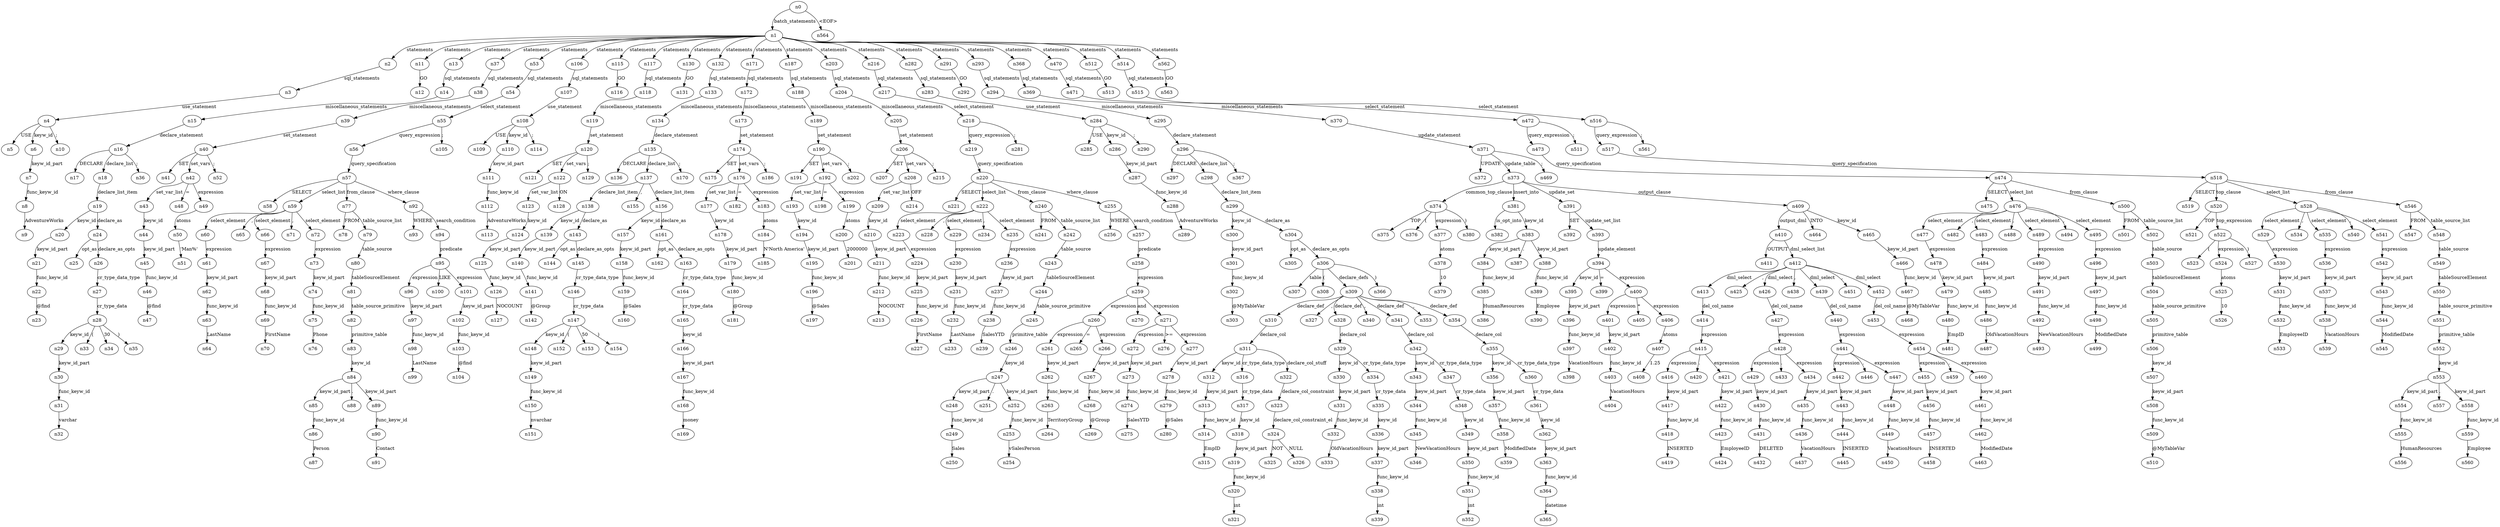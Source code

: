 digraph ParseTree {
  n0 -> n1 [label="batch_statements"];
  n1 -> n2 [label="statements"];
  n2 -> n3 [label="sql_statements"];
  n3 -> n4 [label="use_statement"];
  n4 -> n5 [label="USE"];
  n4 -> n6 [label="keyw_id"];
  n6 -> n7 [label="keyw_id_part"];
  n7 -> n8 [label="func_keyw_id"];
  n8 -> n9 [label="AdventureWorks"];
  n4 -> n10 [label=";"];
  n1 -> n11 [label="statements"];
  n11 -> n12 [label="GO"];
  n1 -> n13 [label="statements"];
  n13 -> n14 [label="sql_statements"];
  n14 -> n15 [label="miscellaneous_statements"];
  n15 -> n16 [label="declare_statement"];
  n16 -> n17 [label="DECLARE"];
  n16 -> n18 [label="declare_list"];
  n18 -> n19 [label="declare_list_item"];
  n19 -> n20 [label="keyw_id"];
  n20 -> n21 [label="keyw_id_part"];
  n21 -> n22 [label="func_keyw_id"];
  n22 -> n23 [label="@find"];
  n19 -> n24 [label="declare_as"];
  n24 -> n25 [label="opt_as"];
  n24 -> n26 [label="declare_as_opts"];
  n26 -> n27 [label="cr_type_data_type"];
  n27 -> n28 [label="cr_type_data"];
  n28 -> n29 [label="keyw_id"];
  n29 -> n30 [label="keyw_id_part"];
  n30 -> n31 [label="func_keyw_id"];
  n31 -> n32 [label="varchar"];
  n28 -> n33 [label="("];
  n28 -> n34 [label="30"];
  n28 -> n35 [label=")"];
  n16 -> n36 [label=";"];
  n1 -> n37 [label="statements"];
  n37 -> n38 [label="sql_statements"];
  n38 -> n39 [label="miscellaneous_statements"];
  n39 -> n40 [label="set_statement"];
  n40 -> n41 [label="SET"];
  n40 -> n42 [label="set_vars"];
  n42 -> n43 [label="set_var_list"];
  n43 -> n44 [label="keyw_id"];
  n44 -> n45 [label="keyw_id_part"];
  n45 -> n46 [label="func_keyw_id"];
  n46 -> n47 [label="@find"];
  n42 -> n48 [label="="];
  n42 -> n49 [label="expression"];
  n49 -> n50 [label="atoms"];
  n50 -> n51 [label="'Man%'"];
  n40 -> n52 [label=";"];
  n1 -> n53 [label="statements"];
  n53 -> n54 [label="sql_statements"];
  n54 -> n55 [label="select_statement"];
  n55 -> n56 [label="query_expression"];
  n56 -> n57 [label="query_specification"];
  n57 -> n58 [label="SELECT"];
  n57 -> n59 [label="select_list"];
  n59 -> n60 [label="select_element"];
  n60 -> n61 [label="expression"];
  n61 -> n62 [label="keyw_id_part"];
  n62 -> n63 [label="func_keyw_id"];
  n63 -> n64 [label="LastName"];
  n59 -> n65 [label=","];
  n59 -> n66 [label="select_element"];
  n66 -> n67 [label="expression"];
  n67 -> n68 [label="keyw_id_part"];
  n68 -> n69 [label="func_keyw_id"];
  n69 -> n70 [label="FirstName"];
  n59 -> n71 [label=","];
  n59 -> n72 [label="select_element"];
  n72 -> n73 [label="expression"];
  n73 -> n74 [label="keyw_id_part"];
  n74 -> n75 [label="func_keyw_id"];
  n75 -> n76 [label="Phone"];
  n57 -> n77 [label="from_clause"];
  n77 -> n78 [label="FROM"];
  n77 -> n79 [label="table_source_list"];
  n79 -> n80 [label="table_source"];
  n80 -> n81 [label="tableSourceElement"];
  n81 -> n82 [label="table_source_primitive"];
  n82 -> n83 [label="primitive_table"];
  n83 -> n84 [label="keyw_id"];
  n84 -> n85 [label="keyw_id_part"];
  n85 -> n86 [label="func_keyw_id"];
  n86 -> n87 [label="Person"];
  n84 -> n88 [label="."];
  n84 -> n89 [label="keyw_id_part"];
  n89 -> n90 [label="func_keyw_id"];
  n90 -> n91 [label="Contact"];
  n57 -> n92 [label="where_clause"];
  n92 -> n93 [label="WHERE"];
  n92 -> n94 [label="search_condition"];
  n94 -> n95 [label="predicate"];
  n95 -> n96 [label="expression"];
  n96 -> n97 [label="keyw_id_part"];
  n97 -> n98 [label="func_keyw_id"];
  n98 -> n99 [label="LastName"];
  n95 -> n100 [label="LIKE"];
  n95 -> n101 [label="expression"];
  n101 -> n102 [label="keyw_id_part"];
  n102 -> n103 [label="func_keyw_id"];
  n103 -> n104 [label="@find"];
  n55 -> n105 [label=";"];
  n1 -> n106 [label="statements"];
  n106 -> n107 [label="sql_statements"];
  n107 -> n108 [label="use_statement"];
  n108 -> n109 [label="USE"];
  n108 -> n110 [label="keyw_id"];
  n110 -> n111 [label="keyw_id_part"];
  n111 -> n112 [label="func_keyw_id"];
  n112 -> n113 [label="AdventureWorks"];
  n108 -> n114 [label=";"];
  n1 -> n115 [label="statements"];
  n115 -> n116 [label="GO"];
  n1 -> n117 [label="statements"];
  n117 -> n118 [label="sql_statements"];
  n118 -> n119 [label="miscellaneous_statements"];
  n119 -> n120 [label="set_statement"];
  n120 -> n121 [label="SET"];
  n120 -> n122 [label="set_vars"];
  n122 -> n123 [label="set_var_list"];
  n123 -> n124 [label="keyw_id"];
  n124 -> n125 [label="keyw_id_part"];
  n125 -> n126 [label="func_keyw_id"];
  n126 -> n127 [label="NOCOUNT"];
  n122 -> n128 [label="ON"];
  n120 -> n129 [label=";"];
  n1 -> n130 [label="statements"];
  n130 -> n131 [label="GO"];
  n1 -> n132 [label="statements"];
  n132 -> n133 [label="sql_statements"];
  n133 -> n134 [label="miscellaneous_statements"];
  n134 -> n135 [label="declare_statement"];
  n135 -> n136 [label="DECLARE"];
  n135 -> n137 [label="declare_list"];
  n137 -> n138 [label="declare_list_item"];
  n138 -> n139 [label="keyw_id"];
  n139 -> n140 [label="keyw_id_part"];
  n140 -> n141 [label="func_keyw_id"];
  n141 -> n142 [label="@Group"];
  n138 -> n143 [label="declare_as"];
  n143 -> n144 [label="opt_as"];
  n143 -> n145 [label="declare_as_opts"];
  n145 -> n146 [label="cr_type_data_type"];
  n146 -> n147 [label="cr_type_data"];
  n147 -> n148 [label="keyw_id"];
  n148 -> n149 [label="keyw_id_part"];
  n149 -> n150 [label="func_keyw_id"];
  n150 -> n151 [label="nvarchar"];
  n147 -> n152 [label="("];
  n147 -> n153 [label="50"];
  n147 -> n154 [label=")"];
  n137 -> n155 [label=","];
  n137 -> n156 [label="declare_list_item"];
  n156 -> n157 [label="keyw_id"];
  n157 -> n158 [label="keyw_id_part"];
  n158 -> n159 [label="func_keyw_id"];
  n159 -> n160 [label="@Sales"];
  n156 -> n161 [label="declare_as"];
  n161 -> n162 [label="opt_as"];
  n161 -> n163 [label="declare_as_opts"];
  n163 -> n164 [label="cr_type_data_type"];
  n164 -> n165 [label="cr_type_data"];
  n165 -> n166 [label="keyw_id"];
  n166 -> n167 [label="keyw_id_part"];
  n167 -> n168 [label="func_keyw_id"];
  n168 -> n169 [label="money"];
  n135 -> n170 [label=";"];
  n1 -> n171 [label="statements"];
  n171 -> n172 [label="sql_statements"];
  n172 -> n173 [label="miscellaneous_statements"];
  n173 -> n174 [label="set_statement"];
  n174 -> n175 [label="SET"];
  n174 -> n176 [label="set_vars"];
  n176 -> n177 [label="set_var_list"];
  n177 -> n178 [label="keyw_id"];
  n178 -> n179 [label="keyw_id_part"];
  n179 -> n180 [label="func_keyw_id"];
  n180 -> n181 [label="@Group"];
  n176 -> n182 [label="="];
  n176 -> n183 [label="expression"];
  n183 -> n184 [label="atoms"];
  n184 -> n185 [label="N'North America'"];
  n174 -> n186 [label=";"];
  n1 -> n187 [label="statements"];
  n187 -> n188 [label="sql_statements"];
  n188 -> n189 [label="miscellaneous_statements"];
  n189 -> n190 [label="set_statement"];
  n190 -> n191 [label="SET"];
  n190 -> n192 [label="set_vars"];
  n192 -> n193 [label="set_var_list"];
  n193 -> n194 [label="keyw_id"];
  n194 -> n195 [label="keyw_id_part"];
  n195 -> n196 [label="func_keyw_id"];
  n196 -> n197 [label="@Sales"];
  n192 -> n198 [label="="];
  n192 -> n199 [label="expression"];
  n199 -> n200 [label="atoms"];
  n200 -> n201 [label="2000000"];
  n190 -> n202 [label=";"];
  n1 -> n203 [label="statements"];
  n203 -> n204 [label="sql_statements"];
  n204 -> n205 [label="miscellaneous_statements"];
  n205 -> n206 [label="set_statement"];
  n206 -> n207 [label="SET"];
  n206 -> n208 [label="set_vars"];
  n208 -> n209 [label="set_var_list"];
  n209 -> n210 [label="keyw_id"];
  n210 -> n211 [label="keyw_id_part"];
  n211 -> n212 [label="func_keyw_id"];
  n212 -> n213 [label="NOCOUNT"];
  n208 -> n214 [label="OFF"];
  n206 -> n215 [label=";"];
  n1 -> n216 [label="statements"];
  n216 -> n217 [label="sql_statements"];
  n217 -> n218 [label="select_statement"];
  n218 -> n219 [label="query_expression"];
  n219 -> n220 [label="query_specification"];
  n220 -> n221 [label="SELECT"];
  n220 -> n222 [label="select_list"];
  n222 -> n223 [label="select_element"];
  n223 -> n224 [label="expression"];
  n224 -> n225 [label="keyw_id_part"];
  n225 -> n226 [label="func_keyw_id"];
  n226 -> n227 [label="FirstName"];
  n222 -> n228 [label=","];
  n222 -> n229 [label="select_element"];
  n229 -> n230 [label="expression"];
  n230 -> n231 [label="keyw_id_part"];
  n231 -> n232 [label="func_keyw_id"];
  n232 -> n233 [label="LastName"];
  n222 -> n234 [label=","];
  n222 -> n235 [label="select_element"];
  n235 -> n236 [label="expression"];
  n236 -> n237 [label="keyw_id_part"];
  n237 -> n238 [label="func_keyw_id"];
  n238 -> n239 [label="SalesYTD"];
  n220 -> n240 [label="from_clause"];
  n240 -> n241 [label="FROM"];
  n240 -> n242 [label="table_source_list"];
  n242 -> n243 [label="table_source"];
  n243 -> n244 [label="tableSourceElement"];
  n244 -> n245 [label="table_source_primitive"];
  n245 -> n246 [label="primitive_table"];
  n246 -> n247 [label="keyw_id"];
  n247 -> n248 [label="keyw_id_part"];
  n248 -> n249 [label="func_keyw_id"];
  n249 -> n250 [label="Sales"];
  n247 -> n251 [label="."];
  n247 -> n252 [label="keyw_id_part"];
  n252 -> n253 [label="func_keyw_id"];
  n253 -> n254 [label="vSalesPerson"];
  n220 -> n255 [label="where_clause"];
  n255 -> n256 [label="WHERE"];
  n255 -> n257 [label="search_condition"];
  n257 -> n258 [label="predicate"];
  n258 -> n259 [label="expression"];
  n259 -> n260 [label="expression"];
  n260 -> n261 [label="expression"];
  n261 -> n262 [label="keyw_id_part"];
  n262 -> n263 [label="func_keyw_id"];
  n263 -> n264 [label="TerritoryGroup"];
  n260 -> n265 [label="="];
  n260 -> n266 [label="expression"];
  n266 -> n267 [label="keyw_id_part"];
  n267 -> n268 [label="func_keyw_id"];
  n268 -> n269 [label="@Group"];
  n259 -> n270 [label="and"];
  n259 -> n271 [label="expression"];
  n271 -> n272 [label="expression"];
  n272 -> n273 [label="keyw_id_part"];
  n273 -> n274 [label="func_keyw_id"];
  n274 -> n275 [label="SalesYTD"];
  n271 -> n276 [label=">="];
  n271 -> n277 [label="expression"];
  n277 -> n278 [label="keyw_id_part"];
  n278 -> n279 [label="func_keyw_id"];
  n279 -> n280 [label="@Sales"];
  n218 -> n281 [label=";"];
  n1 -> n282 [label="statements"];
  n282 -> n283 [label="sql_statements"];
  n283 -> n284 [label="use_statement"];
  n284 -> n285 [label="USE"];
  n284 -> n286 [label="keyw_id"];
  n286 -> n287 [label="keyw_id_part"];
  n287 -> n288 [label="func_keyw_id"];
  n288 -> n289 [label="AdventureWorks"];
  n284 -> n290 [label=";"];
  n1 -> n291 [label="statements"];
  n291 -> n292 [label="GO"];
  n1 -> n293 [label="statements"];
  n293 -> n294 [label="sql_statements"];
  n294 -> n295 [label="miscellaneous_statements"];
  n295 -> n296 [label="declare_statement"];
  n296 -> n297 [label="DECLARE"];
  n296 -> n298 [label="declare_list"];
  n298 -> n299 [label="declare_list_item"];
  n299 -> n300 [label="keyw_id"];
  n300 -> n301 [label="keyw_id_part"];
  n301 -> n302 [label="func_keyw_id"];
  n302 -> n303 [label="@MyTableVar"];
  n299 -> n304 [label="declare_as"];
  n304 -> n305 [label="opt_as"];
  n304 -> n306 [label="declare_as_opts"];
  n306 -> n307 [label="table"];
  n306 -> n308 [label="("];
  n306 -> n309 [label="declare_defs"];
  n309 -> n310 [label="declare_def"];
  n310 -> n311 [label="declare_col"];
  n311 -> n312 [label="keyw_id"];
  n312 -> n313 [label="keyw_id_part"];
  n313 -> n314 [label="func_keyw_id"];
  n314 -> n315 [label="EmpID"];
  n311 -> n316 [label="cr_type_data_type"];
  n316 -> n317 [label="cr_type_data"];
  n317 -> n318 [label="keyw_id"];
  n318 -> n319 [label="keyw_id_part"];
  n319 -> n320 [label="func_keyw_id"];
  n320 -> n321 [label="int"];
  n311 -> n322 [label="declare_col_stuff"];
  n322 -> n323 [label="declare_col_constraint"];
  n323 -> n324 [label="declare_col_constraint_el"];
  n324 -> n325 [label="NOT"];
  n324 -> n326 [label="NULL"];
  n309 -> n327 [label=","];
  n309 -> n328 [label="declare_def"];
  n328 -> n329 [label="declare_col"];
  n329 -> n330 [label="keyw_id"];
  n330 -> n331 [label="keyw_id_part"];
  n331 -> n332 [label="func_keyw_id"];
  n332 -> n333 [label="OldVacationHours"];
  n329 -> n334 [label="cr_type_data_type"];
  n334 -> n335 [label="cr_type_data"];
  n335 -> n336 [label="keyw_id"];
  n336 -> n337 [label="keyw_id_part"];
  n337 -> n338 [label="func_keyw_id"];
  n338 -> n339 [label="int"];
  n309 -> n340 [label=","];
  n309 -> n341 [label="declare_def"];
  n341 -> n342 [label="declare_col"];
  n342 -> n343 [label="keyw_id"];
  n343 -> n344 [label="keyw_id_part"];
  n344 -> n345 [label="func_keyw_id"];
  n345 -> n346 [label="NewVacationHours"];
  n342 -> n347 [label="cr_type_data_type"];
  n347 -> n348 [label="cr_type_data"];
  n348 -> n349 [label="keyw_id"];
  n349 -> n350 [label="keyw_id_part"];
  n350 -> n351 [label="func_keyw_id"];
  n351 -> n352 [label="int"];
  n309 -> n353 [label=","];
  n309 -> n354 [label="declare_def"];
  n354 -> n355 [label="declare_col"];
  n355 -> n356 [label="keyw_id"];
  n356 -> n357 [label="keyw_id_part"];
  n357 -> n358 [label="func_keyw_id"];
  n358 -> n359 [label="ModifiedDate"];
  n355 -> n360 [label="cr_type_data_type"];
  n360 -> n361 [label="cr_type_data"];
  n361 -> n362 [label="keyw_id"];
  n362 -> n363 [label="keyw_id_part"];
  n363 -> n364 [label="func_keyw_id"];
  n364 -> n365 [label="datetime"];
  n306 -> n366 [label=")"];
  n296 -> n367 [label=";"];
  n1 -> n368 [label="statements"];
  n368 -> n369 [label="sql_statements"];
  n369 -> n370 [label="miscellaneous_statements"];
  n370 -> n371 [label="update_statement"];
  n371 -> n372 [label="UPDATE"];
  n371 -> n373 [label="update_table"];
  n373 -> n374 [label="common_top_clause"];
  n374 -> n375 [label="TOP"];
  n374 -> n376 [label="("];
  n374 -> n377 [label="expression"];
  n377 -> n378 [label="atoms"];
  n378 -> n379 [label="10"];
  n374 -> n380 [label=")"];
  n373 -> n381 [label="insert_into"];
  n381 -> n382 [label="is_opt_into"];
  n381 -> n383 [label="keyw_id"];
  n383 -> n384 [label="keyw_id_part"];
  n384 -> n385 [label="func_keyw_id"];
  n385 -> n386 [label="HumanResources"];
  n383 -> n387 [label="."];
  n383 -> n388 [label="keyw_id_part"];
  n388 -> n389 [label="func_keyw_id"];
  n389 -> n390 [label="Employee"];
  n373 -> n391 [label="update_set"];
  n391 -> n392 [label="SET"];
  n391 -> n393 [label="update_set_list"];
  n393 -> n394 [label="update_element"];
  n394 -> n395 [label="keyw_id"];
  n395 -> n396 [label="keyw_id_part"];
  n396 -> n397 [label="func_keyw_id"];
  n397 -> n398 [label="VacationHours"];
  n394 -> n399 [label="="];
  n394 -> n400 [label="expression"];
  n400 -> n401 [label="expression"];
  n401 -> n402 [label="keyw_id_part"];
  n402 -> n403 [label="func_keyw_id"];
  n403 -> n404 [label="VacationHours"];
  n400 -> n405 [label="*"];
  n400 -> n406 [label="expression"];
  n406 -> n407 [label="atoms"];
  n407 -> n408 [label="1.25"];
  n373 -> n409 [label="output_clause"];
  n409 -> n410 [label="output_dml"];
  n410 -> n411 [label="OUTPUT"];
  n410 -> n412 [label="dml_select_list"];
  n412 -> n413 [label="dml_select"];
  n413 -> n414 [label="del_col_name"];
  n414 -> n415 [label="expression"];
  n415 -> n416 [label="expression"];
  n416 -> n417 [label="keyw_id_part"];
  n417 -> n418 [label="func_keyw_id"];
  n418 -> n419 [label="INSERTED"];
  n415 -> n420 [label="."];
  n415 -> n421 [label="expression"];
  n421 -> n422 [label="keyw_id_part"];
  n422 -> n423 [label="func_keyw_id"];
  n423 -> n424 [label="EmployeeID"];
  n412 -> n425 [label=","];
  n412 -> n426 [label="dml_select"];
  n426 -> n427 [label="del_col_name"];
  n427 -> n428 [label="expression"];
  n428 -> n429 [label="expression"];
  n429 -> n430 [label="keyw_id_part"];
  n430 -> n431 [label="func_keyw_id"];
  n431 -> n432 [label="DELETED"];
  n428 -> n433 [label="."];
  n428 -> n434 [label="expression"];
  n434 -> n435 [label="keyw_id_part"];
  n435 -> n436 [label="func_keyw_id"];
  n436 -> n437 [label="VacationHours"];
  n412 -> n438 [label=","];
  n412 -> n439 [label="dml_select"];
  n439 -> n440 [label="del_col_name"];
  n440 -> n441 [label="expression"];
  n441 -> n442 [label="expression"];
  n442 -> n443 [label="keyw_id_part"];
  n443 -> n444 [label="func_keyw_id"];
  n444 -> n445 [label="INSERTED"];
  n441 -> n446 [label="."];
  n441 -> n447 [label="expression"];
  n447 -> n448 [label="keyw_id_part"];
  n448 -> n449 [label="func_keyw_id"];
  n449 -> n450 [label="VacationHours"];
  n412 -> n451 [label=","];
  n412 -> n452 [label="dml_select"];
  n452 -> n453 [label="del_col_name"];
  n453 -> n454 [label="expression"];
  n454 -> n455 [label="expression"];
  n455 -> n456 [label="keyw_id_part"];
  n456 -> n457 [label="func_keyw_id"];
  n457 -> n458 [label="INSERTED"];
  n454 -> n459 [label="."];
  n454 -> n460 [label="expression"];
  n460 -> n461 [label="keyw_id_part"];
  n461 -> n462 [label="func_keyw_id"];
  n462 -> n463 [label="ModifiedDate"];
  n409 -> n464 [label="INTO"];
  n409 -> n465 [label="keyw_id"];
  n465 -> n466 [label="keyw_id_part"];
  n466 -> n467 [label="func_keyw_id"];
  n467 -> n468 [label="@MyTableVar"];
  n371 -> n469 [label=";"];
  n1 -> n470 [label="statements"];
  n470 -> n471 [label="sql_statements"];
  n471 -> n472 [label="select_statement"];
  n472 -> n473 [label="query_expression"];
  n473 -> n474 [label="query_specification"];
  n474 -> n475 [label="SELECT"];
  n474 -> n476 [label="select_list"];
  n476 -> n477 [label="select_element"];
  n477 -> n478 [label="expression"];
  n478 -> n479 [label="keyw_id_part"];
  n479 -> n480 [label="func_keyw_id"];
  n480 -> n481 [label="EmpID"];
  n476 -> n482 [label=","];
  n476 -> n483 [label="select_element"];
  n483 -> n484 [label="expression"];
  n484 -> n485 [label="keyw_id_part"];
  n485 -> n486 [label="func_keyw_id"];
  n486 -> n487 [label="OldVacationHours"];
  n476 -> n488 [label=","];
  n476 -> n489 [label="select_element"];
  n489 -> n490 [label="expression"];
  n490 -> n491 [label="keyw_id_part"];
  n491 -> n492 [label="func_keyw_id"];
  n492 -> n493 [label="NewVacationHours"];
  n476 -> n494 [label=","];
  n476 -> n495 [label="select_element"];
  n495 -> n496 [label="expression"];
  n496 -> n497 [label="keyw_id_part"];
  n497 -> n498 [label="func_keyw_id"];
  n498 -> n499 [label="ModifiedDate"];
  n474 -> n500 [label="from_clause"];
  n500 -> n501 [label="FROM"];
  n500 -> n502 [label="table_source_list"];
  n502 -> n503 [label="table_source"];
  n503 -> n504 [label="tableSourceElement"];
  n504 -> n505 [label="table_source_primitive"];
  n505 -> n506 [label="primitive_table"];
  n506 -> n507 [label="keyw_id"];
  n507 -> n508 [label="keyw_id_part"];
  n508 -> n509 [label="func_keyw_id"];
  n509 -> n510 [label="@MyTableVar"];
  n472 -> n511 [label=";"];
  n1 -> n512 [label="statements"];
  n512 -> n513 [label="GO"];
  n1 -> n514 [label="statements"];
  n514 -> n515 [label="sql_statements"];
  n515 -> n516 [label="select_statement"];
  n516 -> n517 [label="query_expression"];
  n517 -> n518 [label="query_specification"];
  n518 -> n519 [label="SELECT"];
  n518 -> n520 [label="top_clause"];
  n520 -> n521 [label="TOP"];
  n520 -> n522 [label="top_expression"];
  n522 -> n523 [label="("];
  n522 -> n524 [label="expression"];
  n524 -> n525 [label="atoms"];
  n525 -> n526 [label="10"];
  n522 -> n527 [label=")"];
  n518 -> n528 [label="select_list"];
  n528 -> n529 [label="select_element"];
  n529 -> n530 [label="expression"];
  n530 -> n531 [label="keyw_id_part"];
  n531 -> n532 [label="func_keyw_id"];
  n532 -> n533 [label="EmployeeID"];
  n528 -> n534 [label=","];
  n528 -> n535 [label="select_element"];
  n535 -> n536 [label="expression"];
  n536 -> n537 [label="keyw_id_part"];
  n537 -> n538 [label="func_keyw_id"];
  n538 -> n539 [label="VacationHours"];
  n528 -> n540 [label=","];
  n528 -> n541 [label="select_element"];
  n541 -> n542 [label="expression"];
  n542 -> n543 [label="keyw_id_part"];
  n543 -> n544 [label="func_keyw_id"];
  n544 -> n545 [label="ModifiedDate"];
  n518 -> n546 [label="from_clause"];
  n546 -> n547 [label="FROM"];
  n546 -> n548 [label="table_source_list"];
  n548 -> n549 [label="table_source"];
  n549 -> n550 [label="tableSourceElement"];
  n550 -> n551 [label="table_source_primitive"];
  n551 -> n552 [label="primitive_table"];
  n552 -> n553 [label="keyw_id"];
  n553 -> n554 [label="keyw_id_part"];
  n554 -> n555 [label="func_keyw_id"];
  n555 -> n556 [label="HumanResources"];
  n553 -> n557 [label="."];
  n553 -> n558 [label="keyw_id_part"];
  n558 -> n559 [label="func_keyw_id"];
  n559 -> n560 [label="Employee"];
  n516 -> n561 [label=";"];
  n1 -> n562 [label="statements"];
  n562 -> n563 [label="GO"];
  n0 -> n564 [label="<EOF>"];
}